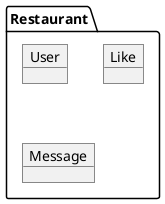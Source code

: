 @startuml
package Restaurant {
  object "User" as User
  object "Like" as Like
  object "Message" as Message
}
@enduml